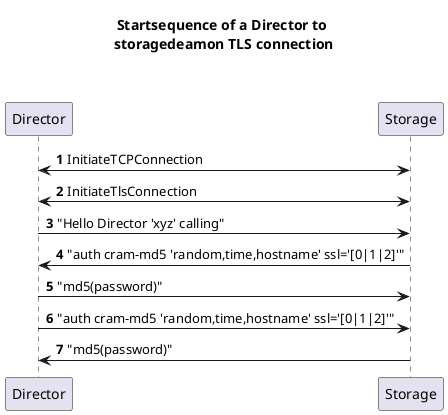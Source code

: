@startuml

Title: Startsequence of a Director to \nstoragedeamon TLS connection\n\n\

autonumber
Director <-> Storage : InitiateTCPConnection
Director <-> Storage : InitiateTlsConnection

Director -> Storage : "Hello Director 'xyz' calling"
Director <- Storage : "auth cram-md5 'random,time,hostname' ssl='[0|1|2]'"
Director -> Storage : "md5(password)"
Director -> Storage : "auth cram-md5 'random,time,hostname' ssl='[0|1|2]'"
Director <- Storage : "md5(password)"

@enduml